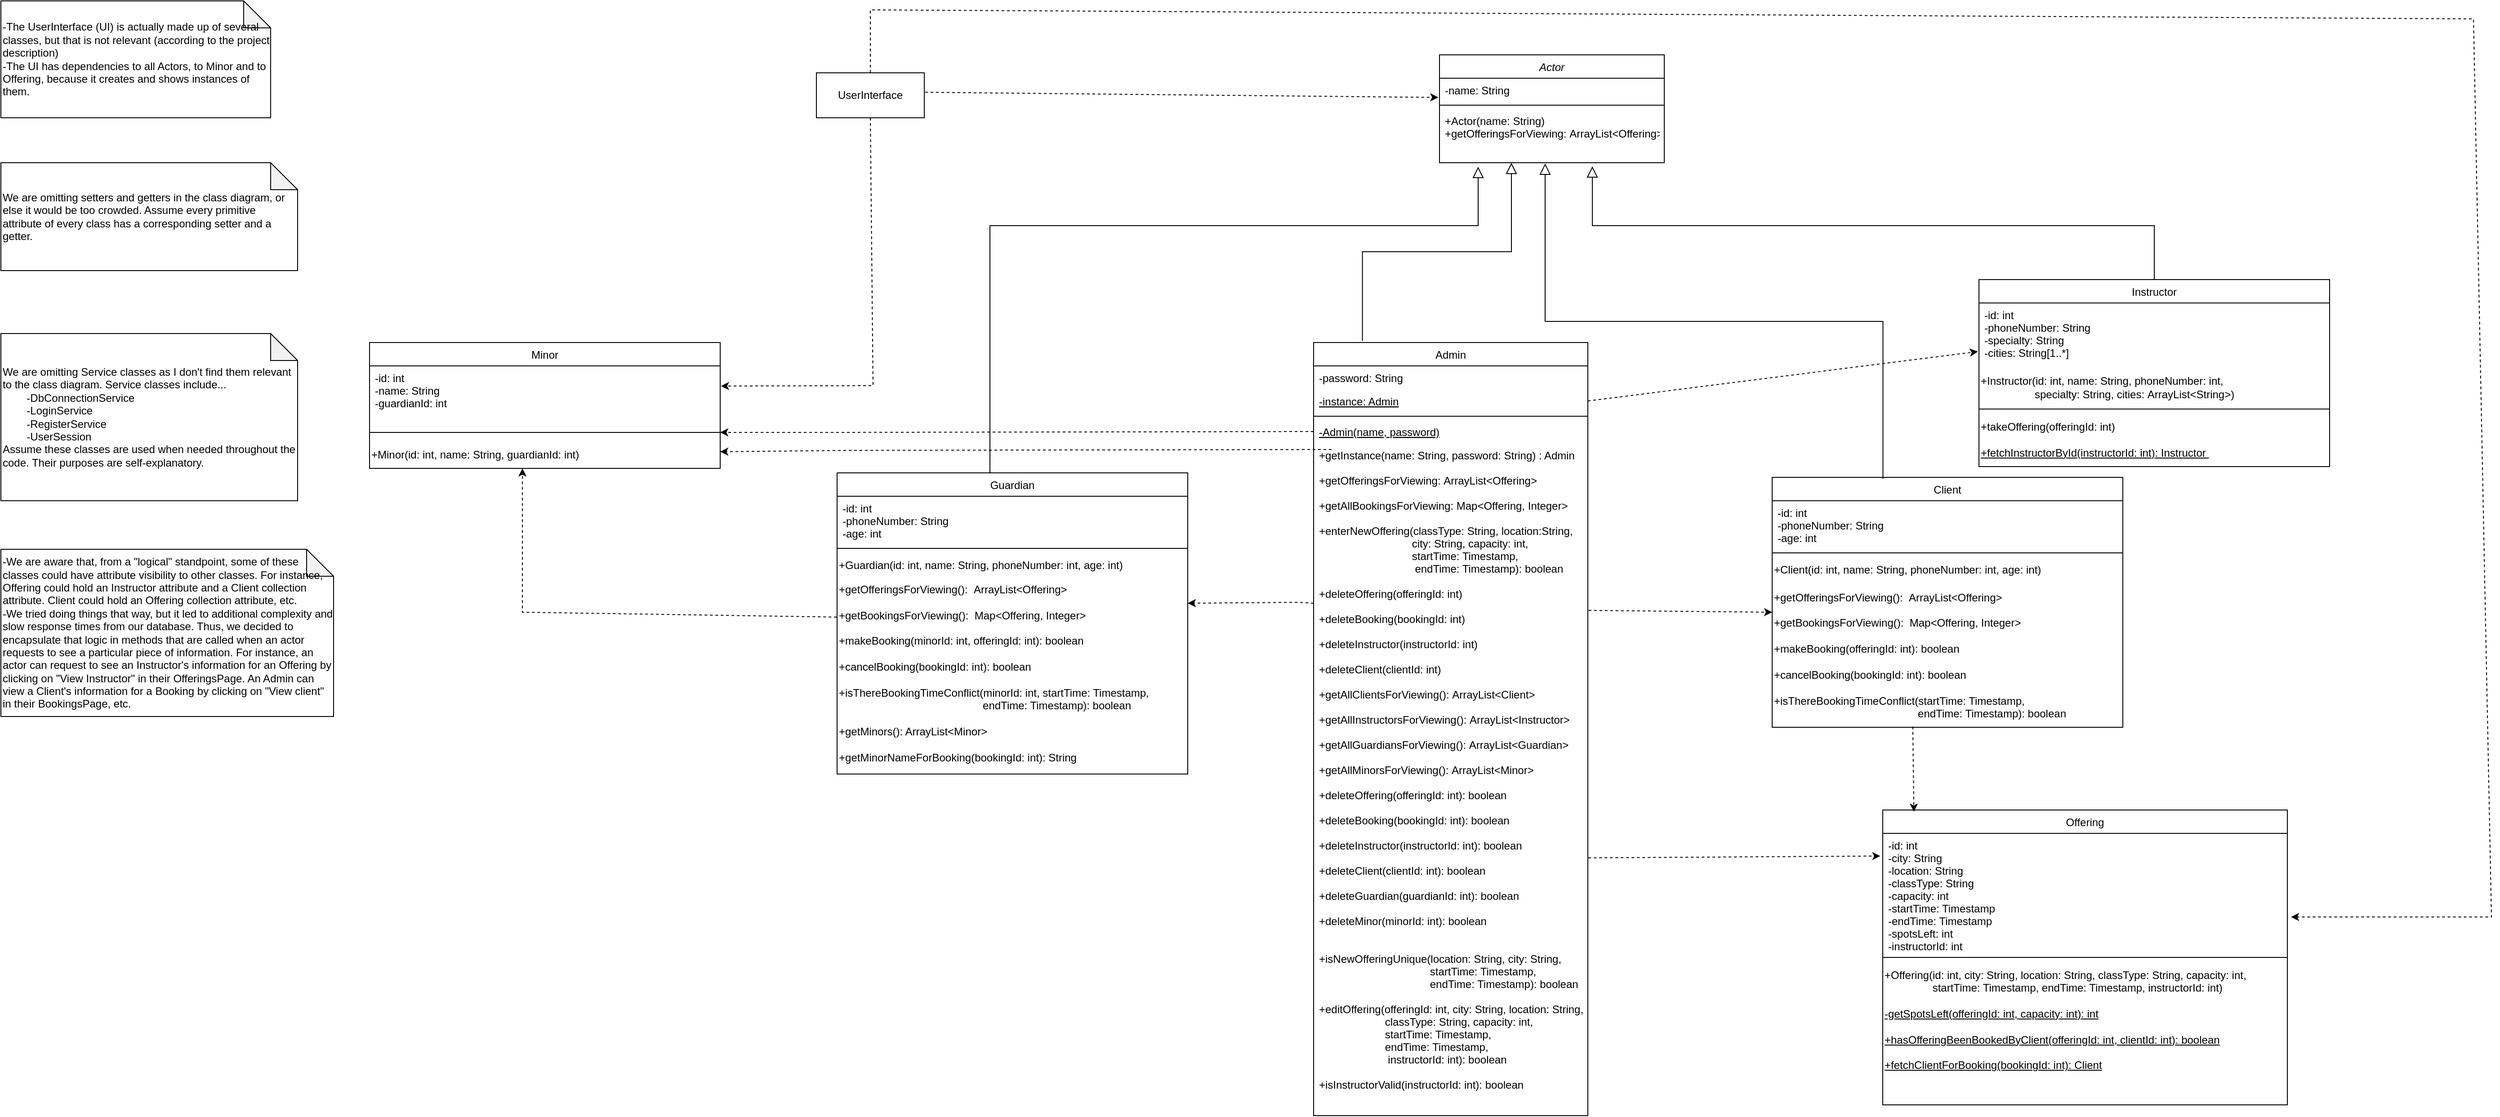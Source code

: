 <mxfile version="24.8.4">
  <diagram id="C5RBs43oDa-KdzZeNtuy" name="Page-1">
    <mxGraphModel dx="3860" dy="1148" grid="1" gridSize="10" guides="1" tooltips="1" connect="1" arrows="1" fold="1" page="1" pageScale="1" pageWidth="827" pageHeight="1169" math="0" shadow="0">
      <root>
        <mxCell id="WIyWlLk6GJQsqaUBKTNV-0" />
        <mxCell id="WIyWlLk6GJQsqaUBKTNV-1" parent="WIyWlLk6GJQsqaUBKTNV-0" />
        <mxCell id="zkfFHV4jXpPFQw0GAbJ--0" value="Actor" style="swimlane;fontStyle=2;align=center;verticalAlign=top;childLayout=stackLayout;horizontal=1;startSize=26;horizontalStack=0;resizeParent=1;resizeLast=0;collapsible=1;marginBottom=0;rounded=0;shadow=0;strokeWidth=1;" parent="WIyWlLk6GJQsqaUBKTNV-1" vertex="1">
          <mxGeometry x="220" y="120" width="250" height="120" as="geometry">
            <mxRectangle x="230" y="140" width="160" height="26" as="alternateBounds" />
          </mxGeometry>
        </mxCell>
        <mxCell id="zkfFHV4jXpPFQw0GAbJ--1" value="-name: String" style="text;align=left;verticalAlign=top;spacingLeft=4;spacingRight=4;overflow=hidden;rotatable=0;points=[[0,0.5],[1,0.5]];portConstraint=eastwest;" parent="zkfFHV4jXpPFQw0GAbJ--0" vertex="1">
          <mxGeometry y="26" width="250" height="26" as="geometry" />
        </mxCell>
        <mxCell id="zkfFHV4jXpPFQw0GAbJ--4" value="" style="line;html=1;strokeWidth=1;align=left;verticalAlign=middle;spacingTop=-1;spacingLeft=3;spacingRight=3;rotatable=0;labelPosition=right;points=[];portConstraint=eastwest;" parent="zkfFHV4jXpPFQw0GAbJ--0" vertex="1">
          <mxGeometry y="52" width="250" height="8" as="geometry" />
        </mxCell>
        <mxCell id="zkfFHV4jXpPFQw0GAbJ--5" value="+Actor(name: String)&#xa;+getOfferingsForViewing: ArrayList&lt;Offering&gt;" style="text;align=left;verticalAlign=top;spacingLeft=4;spacingRight=4;overflow=hidden;rotatable=0;points=[[0,0.5],[1,0.5]];portConstraint=eastwest;fontStyle=0" parent="zkfFHV4jXpPFQw0GAbJ--0" vertex="1">
          <mxGeometry y="60" width="250" height="60" as="geometry" />
        </mxCell>
        <mxCell id="zkfFHV4jXpPFQw0GAbJ--6" value="Admin" style="swimlane;fontStyle=0;align=center;verticalAlign=top;childLayout=stackLayout;horizontal=1;startSize=26;horizontalStack=0;resizeParent=1;resizeLast=0;collapsible=1;marginBottom=0;rounded=0;shadow=0;strokeWidth=1;" parent="WIyWlLk6GJQsqaUBKTNV-1" vertex="1">
          <mxGeometry x="80" y="440" width="305" height="860" as="geometry">
            <mxRectangle x="130" y="380" width="160" height="26" as="alternateBounds" />
          </mxGeometry>
        </mxCell>
        <mxCell id="zkfFHV4jXpPFQw0GAbJ--7" value="-password: String" style="text;align=left;verticalAlign=top;spacingLeft=4;spacingRight=4;overflow=hidden;rotatable=0;points=[[0,0.5],[1,0.5]];portConstraint=eastwest;" parent="zkfFHV4jXpPFQw0GAbJ--6" vertex="1">
          <mxGeometry y="26" width="305" height="26" as="geometry" />
        </mxCell>
        <mxCell id="zkfFHV4jXpPFQw0GAbJ--8" value="-instance: Admin" style="text;align=left;verticalAlign=top;spacingLeft=4;spacingRight=4;overflow=hidden;rotatable=0;points=[[0,0.5],[1,0.5]];portConstraint=eastwest;rounded=0;shadow=0;html=0;fontStyle=4" parent="zkfFHV4jXpPFQw0GAbJ--6" vertex="1">
          <mxGeometry y="52" width="305" height="26" as="geometry" />
        </mxCell>
        <mxCell id="zkfFHV4jXpPFQw0GAbJ--9" value="" style="line;html=1;strokeWidth=1;align=left;verticalAlign=middle;spacingTop=-1;spacingLeft=3;spacingRight=3;rotatable=0;labelPosition=right;points=[];portConstraint=eastwest;" parent="zkfFHV4jXpPFQw0GAbJ--6" vertex="1">
          <mxGeometry y="78" width="305" height="8" as="geometry" />
        </mxCell>
        <mxCell id="zkfFHV4jXpPFQw0GAbJ--10" value="-Admin(name, password)" style="text;align=left;verticalAlign=top;spacingLeft=4;spacingRight=4;overflow=hidden;rotatable=0;points=[[0,0.5],[1,0.5]];portConstraint=eastwest;fontStyle=4" parent="zkfFHV4jXpPFQw0GAbJ--6" vertex="1">
          <mxGeometry y="86" width="305" height="26" as="geometry" />
        </mxCell>
        <mxCell id="zkfFHV4jXpPFQw0GAbJ--11" value="+getInstance(name: String, password: String) : Admin&#xa;&#xa;+getOfferingsForViewing: ArrayList&lt;Offering&gt;&#xa;&#xa;+getAllBookingsForViewing: Map&lt;Offering, Integer&gt;&#xa;&#xa;+enterNewOffering(classType: String, location:String, &#xa;                               city: String, capacity: int, &#xa;                               startTime: Timestamp, &#xa;                                endTime: Timestamp): boolean&#xa;&#xa;+deleteOffering(offeringId: int)&#xa;&#xa;+deleteBooking(bookingId: int)&#xa;&#xa;+deleteInstructor(instructorId: int)&#xa;&#xa;+deleteClient(clientId: int)&#xa;&#xa;+getAllClientsForViewing(): ArrayList&lt;Client&gt;&#xa;&#xa;+getAllInstructorsForViewing(): ArrayList&lt;Instructor&gt;&#xa;&#xa;+getAllGuardiansForViewing(): ArrayList&lt;Guardian&gt;&#xa;&#xa;+getAllMinorsForViewing(): ArrayList&lt;Minor&gt;&#xa;&#xa;+deleteOffering(offeringId: int): boolean&#xa;&#xa;+deleteBooking(bookingId: int): boolean&#xa;&#xa;+deleteInstructor(instructorId: int): boolean&#xa;&#xa;+deleteClient(clientId: int): boolean&#xa;&#xa;+deleteGuardian(guardianId: int): boolean&#xa;&#xa;+deleteMinor(minorId: int): boolean&#xa;&#xa;&#xa;+isNewOfferingUnique(location: String, city: String, &#xa;                                     startTime: Timestamp, &#xa;                                     endTime: Timestamp): boolean&#xa;&#xa;+editOffering(offeringId: int, city: String, location: String, &#xa;                      classType: String, capacity: int, &#xa;                      startTime: Timestamp, &#xa;                      endTime: Timestamp, &#xa;                       instructorId: int): boolean&#xa;&#xa;+isInstructorValid(instructorId: int): boolean&#xa;" style="text;align=left;verticalAlign=top;spacingLeft=4;spacingRight=4;overflow=hidden;rotatable=0;points=[[0,0.5],[1,0.5]];portConstraint=eastwest;fontStyle=0" parent="zkfFHV4jXpPFQw0GAbJ--6" vertex="1">
          <mxGeometry y="112" width="305" height="738" as="geometry" />
        </mxCell>
        <mxCell id="zkfFHV4jXpPFQw0GAbJ--12" value="" style="endArrow=block;endSize=10;endFill=0;shadow=0;strokeWidth=1;rounded=0;curved=0;edgeStyle=elbowEdgeStyle;elbow=vertical;exitX=0.178;exitY=-0.002;exitDx=0;exitDy=0;exitPerimeter=0;" parent="WIyWlLk6GJQsqaUBKTNV-1" source="zkfFHV4jXpPFQw0GAbJ--6" edge="1">
          <mxGeometry width="160" relative="1" as="geometry">
            <mxPoint x="135" y="410" as="sourcePoint" />
            <mxPoint x="300" y="240" as="targetPoint" />
          </mxGeometry>
        </mxCell>
        <mxCell id="zkfFHV4jXpPFQw0GAbJ--13" value="Client" style="swimlane;fontStyle=0;align=center;verticalAlign=top;childLayout=stackLayout;horizontal=1;startSize=26;horizontalStack=0;resizeParent=1;resizeLast=0;collapsible=1;marginBottom=0;rounded=0;shadow=0;strokeWidth=1;" parent="WIyWlLk6GJQsqaUBKTNV-1" vertex="1">
          <mxGeometry x="590" y="590" width="390" height="278" as="geometry">
            <mxRectangle x="340" y="380" width="170" height="26" as="alternateBounds" />
          </mxGeometry>
        </mxCell>
        <mxCell id="zkfFHV4jXpPFQw0GAbJ--14" value="-id: int&#xa;-phoneNumber: String&#xa;-age: int" style="text;align=left;verticalAlign=top;spacingLeft=4;spacingRight=4;overflow=hidden;rotatable=0;points=[[0,0.5],[1,0.5]];portConstraint=eastwest;" parent="zkfFHV4jXpPFQw0GAbJ--13" vertex="1">
          <mxGeometry y="26" width="390" height="54" as="geometry" />
        </mxCell>
        <mxCell id="zkfFHV4jXpPFQw0GAbJ--15" value="" style="line;html=1;strokeWidth=1;align=left;verticalAlign=middle;spacingTop=-1;spacingLeft=3;spacingRight=3;rotatable=0;labelPosition=right;points=[];portConstraint=eastwest;" parent="zkfFHV4jXpPFQw0GAbJ--13" vertex="1">
          <mxGeometry y="80" width="390" height="8" as="geometry" />
        </mxCell>
        <mxCell id="7gu54isgV79Q07UWzMDv-10" value="+Client(id: int, name: String, phoneNumber: int,&amp;nbsp;&lt;span style=&quot;background-color: initial;&quot;&gt;age: int&lt;/span&gt;&lt;span style=&quot;background-color: initial;&quot;&gt;)&lt;/span&gt;&lt;span style=&quot;background-color: initial;&quot;&gt;&amp;nbsp;&lt;/span&gt;" style="text;html=1;align=left;verticalAlign=middle;resizable=0;points=[];autosize=1;strokeColor=none;fillColor=none;" parent="zkfFHV4jXpPFQw0GAbJ--13" vertex="1">
          <mxGeometry y="88" width="390" height="30" as="geometry" />
        </mxCell>
        <mxCell id="7gu54isgV79Q07UWzMDv-11" value="&lt;div&gt;&lt;div&gt;+getOfferingsForViewing():&amp;nbsp;&lt;span style=&quot;background-color: initial;&quot;&gt;&amp;nbsp;ArrayList&amp;lt;Offering&amp;gt;&lt;/span&gt;&lt;/div&gt;&lt;div&gt;&lt;br&gt;&lt;/div&gt;&lt;/div&gt;&lt;div&gt;&lt;div&gt;+getBookingsForViewing():&amp;nbsp;&lt;span style=&quot;background-color: initial;&quot;&gt;&amp;nbsp;&lt;/span&gt;&lt;span style=&quot;background-color: initial;&quot;&gt;Map&amp;lt;Offering, Integer&amp;gt;&lt;/span&gt;&lt;/div&gt;&lt;div&gt;&lt;span style=&quot;background-color: initial;&quot;&gt;&lt;br&gt;&lt;/span&gt;&lt;/div&gt;+makeBooking(offeringId: int): boolean&lt;/div&gt;&lt;div&gt;&lt;span style=&quot;background-color: initial;&quot;&gt;&lt;br&gt;&lt;/span&gt;&lt;/div&gt;&lt;div&gt;+cancelBooking(bookingId: int): boolean&lt;/div&gt;&lt;div&gt;&lt;br&gt;&lt;/div&gt;&lt;div&gt;+isThereBookingTimeConflict(startTime: Timestamp,&amp;nbsp;&lt;/div&gt;&lt;div&gt;&amp;nbsp; &amp;nbsp; &amp;nbsp; &amp;nbsp; &amp;nbsp; &amp;nbsp; &amp;nbsp; &amp;nbsp; &amp;nbsp; &amp;nbsp; &amp;nbsp; &amp;nbsp; &amp;nbsp; &amp;nbsp; &amp;nbsp; &amp;nbsp; &amp;nbsp; &amp;nbsp; &amp;nbsp; &amp;nbsp; &amp;nbsp; &amp;nbsp; &amp;nbsp; &amp;nbsp; endTime: Timestamp): boolean&lt;/div&gt;" style="text;html=1;align=left;verticalAlign=middle;resizable=0;points=[];autosize=1;strokeColor=none;fillColor=none;" parent="zkfFHV4jXpPFQw0GAbJ--13" vertex="1">
          <mxGeometry y="118" width="390" height="160" as="geometry" />
        </mxCell>
        <mxCell id="zkfFHV4jXpPFQw0GAbJ--16" value="" style="endArrow=block;endSize=10;endFill=0;shadow=0;strokeWidth=1;rounded=0;curved=0;edgeStyle=elbowEdgeStyle;elbow=vertical;exitX=0.316;exitY=0.006;exitDx=0;exitDy=0;exitPerimeter=0;entryX=0.47;entryY=1.014;entryDx=0;entryDy=0;entryPerimeter=0;" parent="WIyWlLk6GJQsqaUBKTNV-1" source="zkfFHV4jXpPFQw0GAbJ--13" target="zkfFHV4jXpPFQw0GAbJ--5" edge="1">
          <mxGeometry width="160" relative="1" as="geometry">
            <mxPoint x="704.05" y="418.888" as="sourcePoint" />
            <mxPoint x="338" y="250" as="targetPoint" />
          </mxGeometry>
        </mxCell>
        <mxCell id="7gu54isgV79Q07UWzMDv-0" value="UserInterface" style="rounded=0;whiteSpace=wrap;html=1;" parent="WIyWlLk6GJQsqaUBKTNV-1" vertex="1">
          <mxGeometry x="-473" y="140" width="120" height="50" as="geometry" />
        </mxCell>
        <mxCell id="7gu54isgV79Q07UWzMDv-1" value="We are omitting setters and getters in the class diagram, or else it would be too crowded. Assume every primitive attribute of every class has a corresponding setter and a getter.&lt;div&gt;&lt;/div&gt;" style="shape=note;whiteSpace=wrap;html=1;backgroundOutline=1;darkOpacity=0.05;align=left;" parent="WIyWlLk6GJQsqaUBKTNV-1" vertex="1">
          <mxGeometry x="-1380" y="240" width="330" height="120" as="geometry" />
        </mxCell>
        <mxCell id="7gu54isgV79Q07UWzMDv-2" value="&lt;div&gt;-The UserInterface (UI) is actually made up of several classes, but that is not relevant (according to the project description)&lt;/div&gt;-The UI has dependencies to all Actors, to Minor and to Offering, because it creates and shows instances of them." style="shape=note;whiteSpace=wrap;html=1;backgroundOutline=1;darkOpacity=0.05;align=left;" parent="WIyWlLk6GJQsqaUBKTNV-1" vertex="1">
          <mxGeometry x="-1380" y="60" width="300" height="130" as="geometry" />
        </mxCell>
        <mxCell id="7gu54isgV79Q07UWzMDv-5" value="" style="endArrow=block;endSize=10;endFill=0;shadow=0;strokeWidth=1;rounded=0;curved=0;edgeStyle=elbowEdgeStyle;elbow=vertical;exitX=0.5;exitY=0;exitDx=0;exitDy=0;" parent="WIyWlLk6GJQsqaUBKTNV-1" source="7gu54isgV79Q07UWzMDv-12" edge="1">
          <mxGeometry width="160" relative="1" as="geometry">
            <mxPoint x="1375" y="424" as="sourcePoint" />
            <mxPoint x="390" y="244" as="targetPoint" />
            <Array as="points">
              <mxPoint x="880" y="310" />
            </Array>
          </mxGeometry>
        </mxCell>
        <mxCell id="7gu54isgV79Q07UWzMDv-12" value="Instructor" style="swimlane;fontStyle=0;align=center;verticalAlign=top;childLayout=stackLayout;horizontal=1;startSize=26;horizontalStack=0;resizeParent=1;resizeLast=0;collapsible=1;marginBottom=0;rounded=0;shadow=0;strokeWidth=1;" parent="WIyWlLk6GJQsqaUBKTNV-1" vertex="1">
          <mxGeometry x="820" y="370" width="390" height="208" as="geometry">
            <mxRectangle x="340" y="380" width="170" height="26" as="alternateBounds" />
          </mxGeometry>
        </mxCell>
        <mxCell id="7gu54isgV79Q07UWzMDv-13" value="-id: int&#xa;-phoneNumber: String&#xa;-specialty: String&#xa;-cities: String[1..*]&#xa;" style="text;align=left;verticalAlign=top;spacingLeft=4;spacingRight=4;overflow=hidden;rotatable=0;points=[[0,0.5],[1,0.5]];portConstraint=eastwest;" parent="7gu54isgV79Q07UWzMDv-12" vertex="1">
          <mxGeometry y="26" width="390" height="74" as="geometry" />
        </mxCell>
        <mxCell id="7gu54isgV79Q07UWzMDv-15" value="+Instructor(id: int, name: String, phoneNumber: int,&amp;nbsp;&lt;div&gt;&lt;span style=&quot;white-space: pre;&quot;&gt;&#x9;&lt;/span&gt;&amp;nbsp; &amp;nbsp; &amp;nbsp; &amp;nbsp; &amp;nbsp; specialty: String, cities:&amp;nbsp;&lt;span style=&quot;background-color: initial;&quot;&gt;ArrayList&amp;lt;String&amp;gt;)&lt;/span&gt;&lt;span style=&quot;background-color: initial;&quot;&gt;&amp;nbsp;&lt;/span&gt;&lt;/div&gt;" style="text;html=1;align=left;verticalAlign=middle;resizable=0;points=[];autosize=1;strokeColor=none;fillColor=none;" parent="7gu54isgV79Q07UWzMDv-12" vertex="1">
          <mxGeometry y="100" width="390" height="40" as="geometry" />
        </mxCell>
        <mxCell id="7gu54isgV79Q07UWzMDv-14" value="" style="line;html=1;strokeWidth=1;align=left;verticalAlign=middle;spacingTop=-1;spacingLeft=3;spacingRight=3;rotatable=0;labelPosition=right;points=[];portConstraint=eastwest;" parent="7gu54isgV79Q07UWzMDv-12" vertex="1">
          <mxGeometry y="140" width="390" height="8" as="geometry" />
        </mxCell>
        <mxCell id="ZanfAX85IRqWrSVoW-81-2" value="+takeOffering(offeringId: int&lt;span style=&quot;background-color: initial;&quot;&gt;)&lt;/span&gt;&lt;span style=&quot;background-color: initial;&quot;&gt;&amp;nbsp;&lt;/span&gt;&lt;div&gt;&lt;span style=&quot;background-color: initial;&quot;&gt;&lt;br&gt;&lt;/span&gt;&lt;/div&gt;&lt;div&gt;&lt;u&gt;+fetchInstructorById(instructorId: int&lt;span style=&quot;background-color: initial;&quot;&gt;): Instructor&lt;/span&gt;&lt;span style=&quot;background-color: initial;&quot;&gt;&amp;nbsp;&lt;/span&gt;&lt;/u&gt;&lt;span style=&quot;background-color: initial;&quot;&gt;&lt;/span&gt;&lt;/div&gt;" style="text;html=1;align=left;verticalAlign=middle;resizable=0;points=[];autosize=1;strokeColor=none;fillColor=none;" parent="7gu54isgV79Q07UWzMDv-12" vertex="1">
          <mxGeometry y="148" width="390" height="60" as="geometry" />
        </mxCell>
        <mxCell id="7gu54isgV79Q07UWzMDv-17" value="Offering" style="swimlane;fontStyle=0;align=center;verticalAlign=top;childLayout=stackLayout;horizontal=1;startSize=26;horizontalStack=0;resizeParent=1;resizeLast=0;collapsible=1;marginBottom=0;rounded=0;shadow=0;strokeWidth=1;" parent="WIyWlLk6GJQsqaUBKTNV-1" vertex="1">
          <mxGeometry x="713" y="960" width="450" height="328" as="geometry">
            <mxRectangle x="340" y="380" width="170" height="26" as="alternateBounds" />
          </mxGeometry>
        </mxCell>
        <mxCell id="7gu54isgV79Q07UWzMDv-18" value="-id: int&#xa;-city: String&#xa;-location: String&#xa;-classType: String&#xa;-capacity: int&#xa;-startTime: Timestamp&#xa;-endTime: Timestamp&#xa;-spotsLeft: int&#xa;-instructorId: int&#xa;" style="text;align=left;verticalAlign=top;spacingLeft=4;spacingRight=4;overflow=hidden;rotatable=0;points=[[0,0.5],[1,0.5]];portConstraint=eastwest;" parent="7gu54isgV79Q07UWzMDv-17" vertex="1">
          <mxGeometry y="26" width="450" height="134" as="geometry" />
        </mxCell>
        <mxCell id="7gu54isgV79Q07UWzMDv-19" value="" style="line;html=1;strokeWidth=1;align=left;verticalAlign=middle;spacingTop=-1;spacingLeft=3;spacingRight=3;rotatable=0;labelPosition=right;points=[];portConstraint=eastwest;" parent="7gu54isgV79Q07UWzMDv-17" vertex="1">
          <mxGeometry y="160" width="450" height="8" as="geometry" />
        </mxCell>
        <mxCell id="7gu54isgV79Q07UWzMDv-20" value="&lt;div&gt;&lt;span style=&quot;background-color: initial;&quot;&gt;+Offering(id: int, city: String, location: String, classType: String, capacity: int,&lt;/span&gt;&lt;/div&gt;&lt;div&gt;&lt;div&gt;&lt;span style=&quot;white-space-collapse: preserve;&quot;&gt;&#x9;&lt;/span&gt;&lt;span style=&quot;white-space-collapse: preserve;&quot;&gt;&#x9;&lt;/span&gt;startTime: Timestamp, endTime: Timestamp, instructorId: int&lt;span style=&quot;background-color: initial;&quot;&gt;)&lt;/span&gt;&lt;/div&gt;&lt;/div&gt;&lt;div&gt;&lt;span style=&quot;background-color: initial;&quot;&gt;&lt;br&gt;&lt;/span&gt;&lt;/div&gt;&lt;div&gt;&lt;u&gt;-getSpotsLeft(offeringId: int, capacity: int): int&lt;/u&gt;&lt;/div&gt;&lt;div&gt;&lt;u&gt;&lt;br&gt;&lt;/u&gt;&lt;/div&gt;&lt;div&gt;&lt;u&gt;+hasOfferingBeenBookedByClient(offeringId: int, clientId: int): boolean&lt;/u&gt;&lt;/div&gt;&lt;div&gt;&lt;u&gt;&lt;br&gt;&lt;/u&gt;&lt;/div&gt;&lt;div&gt;&lt;div&gt;&lt;u&gt;+fetchClientForBooking(bookingId: int): Client&lt;/u&gt;&lt;/div&gt;&lt;/div&gt;&lt;div&gt;&lt;u&gt;&lt;br&gt;&lt;/u&gt;&lt;/div&gt;&lt;div&gt;&lt;span style=&quot;background-color: initial;&quot;&gt;&lt;br&gt;&lt;/span&gt;&lt;/div&gt;" style="text;html=1;align=left;verticalAlign=middle;resizable=0;points=[];autosize=1;strokeColor=none;fillColor=none;" parent="7gu54isgV79Q07UWzMDv-17" vertex="1">
          <mxGeometry y="168" width="450" height="160" as="geometry" />
        </mxCell>
        <mxCell id="aNtKidl8XJHsuktabAzi-6" value="" style="endArrow=classic;html=1;rounded=0;dashed=1;exitX=1.002;exitY=0.625;exitDx=0;exitDy=0;exitPerimeter=0;entryX=-0.006;entryY=0.188;entryDx=0;entryDy=0;entryPerimeter=0;" parent="WIyWlLk6GJQsqaUBKTNV-1" source="zkfFHV4jXpPFQw0GAbJ--11" target="7gu54isgV79Q07UWzMDv-18" edge="1">
          <mxGeometry width="50" height="50" relative="1" as="geometry">
            <mxPoint x="490" y="940" as="sourcePoint" />
            <mxPoint x="540" y="890" as="targetPoint" />
          </mxGeometry>
        </mxCell>
        <mxCell id="aNtKidl8XJHsuktabAzi-7" value="" style="endArrow=classic;html=1;rounded=0;dashed=1;exitX=0.401;exitY=0.995;exitDx=0;exitDy=0;exitPerimeter=0;entryX=0.077;entryY=0.006;entryDx=0;entryDy=0;entryPerimeter=0;" parent="WIyWlLk6GJQsqaUBKTNV-1" source="7gu54isgV79Q07UWzMDv-11" target="7gu54isgV79Q07UWzMDv-17" edge="1">
          <mxGeometry width="50" height="50" relative="1" as="geometry">
            <mxPoint x="460" y="731" as="sourcePoint" />
            <mxPoint x="601" y="730" as="targetPoint" />
          </mxGeometry>
        </mxCell>
        <mxCell id="aNtKidl8XJHsuktabAzi-8" value="" style="endArrow=classic;html=1;rounded=0;dashed=1;exitX=1.003;exitY=0.252;exitDx=0;exitDy=0;exitPerimeter=0;entryX=0;entryY=0.2;entryDx=0;entryDy=0;entryPerimeter=0;" parent="WIyWlLk6GJQsqaUBKTNV-1" source="zkfFHV4jXpPFQw0GAbJ--11" target="7gu54isgV79Q07UWzMDv-11" edge="1">
          <mxGeometry width="50" height="50" relative="1" as="geometry">
            <mxPoint x="391" y="710" as="sourcePoint" />
            <mxPoint x="390" y="806" as="targetPoint" />
          </mxGeometry>
        </mxCell>
        <mxCell id="aNtKidl8XJHsuktabAzi-9" value="" style="endArrow=classic;html=1;rounded=0;dashed=1;exitX=1;exitY=0.5;exitDx=0;exitDy=0;entryX=-0.003;entryY=0.73;entryDx=0;entryDy=0;entryPerimeter=0;" parent="WIyWlLk6GJQsqaUBKTNV-1" source="zkfFHV4jXpPFQw0GAbJ--8" target="7gu54isgV79Q07UWzMDv-13" edge="1">
          <mxGeometry width="50" height="50" relative="1" as="geometry">
            <mxPoint x="315" y="500" as="sourcePoint" />
            <mxPoint x="589" y="502" as="targetPoint" />
          </mxGeometry>
        </mxCell>
        <mxCell id="aNtKidl8XJHsuktabAzi-10" value="Guardian" style="swimlane;fontStyle=0;align=center;verticalAlign=top;childLayout=stackLayout;horizontal=1;startSize=26;horizontalStack=0;resizeParent=1;resizeLast=0;collapsible=1;marginBottom=0;rounded=0;shadow=0;strokeWidth=1;" parent="WIyWlLk6GJQsqaUBKTNV-1" vertex="1">
          <mxGeometry x="-450" y="585" width="390" height="335" as="geometry">
            <mxRectangle x="340" y="380" width="170" height="26" as="alternateBounds" />
          </mxGeometry>
        </mxCell>
        <mxCell id="aNtKidl8XJHsuktabAzi-11" value="-id: int&#xa;-phoneNumber: String&#xa;-age: int" style="text;align=left;verticalAlign=top;spacingLeft=4;spacingRight=4;overflow=hidden;rotatable=0;points=[[0,0.5],[1,0.5]];portConstraint=eastwest;" parent="aNtKidl8XJHsuktabAzi-10" vertex="1">
          <mxGeometry y="26" width="390" height="54" as="geometry" />
        </mxCell>
        <mxCell id="aNtKidl8XJHsuktabAzi-12" value="" style="line;html=1;strokeWidth=1;align=left;verticalAlign=middle;spacingTop=-1;spacingLeft=3;spacingRight=3;rotatable=0;labelPosition=right;points=[];portConstraint=eastwest;" parent="aNtKidl8XJHsuktabAzi-10" vertex="1">
          <mxGeometry y="80" width="390" height="8" as="geometry" />
        </mxCell>
        <mxCell id="aNtKidl8XJHsuktabAzi-13" value="+Guardian(id: int, name: String, phoneNumber: int,&amp;nbsp;&lt;span style=&quot;background-color: initial;&quot;&gt;age: int&lt;/span&gt;&lt;span style=&quot;background-color: initial;&quot;&gt;)&lt;/span&gt;&lt;span style=&quot;background-color: initial;&quot;&gt;&amp;nbsp;&lt;/span&gt;" style="text;html=1;align=left;verticalAlign=middle;resizable=0;points=[];autosize=1;strokeColor=none;fillColor=none;" parent="aNtKidl8XJHsuktabAzi-10" vertex="1">
          <mxGeometry y="88" width="390" height="30" as="geometry" />
        </mxCell>
        <mxCell id="aNtKidl8XJHsuktabAzi-14" value="&lt;div&gt;&lt;div&gt;+getOfferingsForViewing():&amp;nbsp;&lt;span style=&quot;background-color: initial;&quot;&gt;&amp;nbsp;ArrayList&amp;lt;Offering&amp;gt;&lt;/span&gt;&lt;/div&gt;&lt;div&gt;&lt;br&gt;&lt;/div&gt;&lt;/div&gt;&lt;div&gt;&lt;div&gt;+getBookingsForViewing():&amp;nbsp;&lt;span style=&quot;background-color: initial;&quot;&gt;&amp;nbsp;&lt;/span&gt;&lt;span style=&quot;background-color: initial;&quot;&gt;Map&amp;lt;Offering, Integer&amp;gt;&lt;/span&gt;&lt;/div&gt;&lt;div&gt;&lt;span style=&quot;background-color: initial;&quot;&gt;&lt;br&gt;&lt;/span&gt;&lt;/div&gt;+makeBooking(minorId: int, offeringId: int): boolean&lt;/div&gt;&lt;div&gt;&lt;span style=&quot;background-color: initial;&quot;&gt;&lt;br&gt;&lt;/span&gt;&lt;/div&gt;&lt;div&gt;+cancelBooking(bookingId: int): boolean&lt;/div&gt;&lt;div&gt;&lt;br&gt;&lt;/div&gt;&lt;div&gt;+isThereBookingTimeConflict(minorId: int, startTime: Timestamp,&amp;nbsp;&lt;/div&gt;&lt;div&gt;&amp;nbsp; &amp;nbsp; &amp;nbsp; &amp;nbsp; &amp;nbsp; &amp;nbsp; &amp;nbsp; &amp;nbsp; &amp;nbsp; &amp;nbsp; &amp;nbsp; &amp;nbsp; &amp;nbsp; &amp;nbsp; &amp;nbsp; &amp;nbsp; &amp;nbsp; &amp;nbsp; &amp;nbsp; &amp;nbsp; &amp;nbsp; &amp;nbsp; &amp;nbsp; &amp;nbsp; endTime: Timestamp): boolean&lt;/div&gt;&lt;div&gt;&lt;br&gt;&lt;/div&gt;&lt;div&gt;&lt;div&gt;+getMinors(&lt;span style=&quot;background-color: initial;&quot;&gt;): ArrayList&amp;lt;Minor&amp;gt;&lt;/span&gt;&lt;/div&gt;&lt;/div&gt;&lt;div&gt;&lt;span style=&quot;background-color: initial;&quot;&gt;&lt;br&gt;&lt;/span&gt;&lt;/div&gt;&lt;div&gt;&lt;span style=&quot;background-color: initial;&quot;&gt;+&lt;/span&gt;&lt;span style=&quot;background-color: initial;&quot;&gt;getMinorNameForBooking(bookingId: int): String&lt;/span&gt;&lt;/div&gt;" style="text;html=1;align=left;verticalAlign=middle;resizable=0;points=[];autosize=1;strokeColor=none;fillColor=none;" parent="aNtKidl8XJHsuktabAzi-10" vertex="1">
          <mxGeometry y="118" width="390" height="210" as="geometry" />
        </mxCell>
        <mxCell id="aNtKidl8XJHsuktabAzi-15" value="Minor" style="swimlane;fontStyle=0;align=center;verticalAlign=top;childLayout=stackLayout;horizontal=1;startSize=26;horizontalStack=0;resizeParent=1;resizeLast=0;collapsible=1;marginBottom=0;rounded=0;shadow=0;strokeWidth=1;" parent="WIyWlLk6GJQsqaUBKTNV-1" vertex="1">
          <mxGeometry x="-970" y="440" width="390" height="140" as="geometry">
            <mxRectangle x="340" y="380" width="170" height="26" as="alternateBounds" />
          </mxGeometry>
        </mxCell>
        <mxCell id="aNtKidl8XJHsuktabAzi-16" value="-id: int&#xa;-name: String&#xa;-guardianId: int&#xa;" style="text;align=left;verticalAlign=top;spacingLeft=4;spacingRight=4;overflow=hidden;rotatable=0;points=[[0,0.5],[1,0.5]];portConstraint=eastwest;" parent="aNtKidl8XJHsuktabAzi-15" vertex="1">
          <mxGeometry y="26" width="390" height="64" as="geometry" />
        </mxCell>
        <mxCell id="aNtKidl8XJHsuktabAzi-17" value="" style="line;html=1;strokeWidth=1;align=left;verticalAlign=middle;spacingTop=-1;spacingLeft=3;spacingRight=3;rotatable=0;labelPosition=right;points=[];portConstraint=eastwest;" parent="aNtKidl8XJHsuktabAzi-15" vertex="1">
          <mxGeometry y="90" width="390" height="20" as="geometry" />
        </mxCell>
        <mxCell id="aNtKidl8XJHsuktabAzi-18" value="+Minor(id: int, name: String, guardianId: int&lt;span style=&quot;background-color: initial;&quot;&gt;)&lt;/span&gt;&lt;span style=&quot;background-color: initial;&quot;&gt;&amp;nbsp;&lt;/span&gt;" style="text;html=1;align=left;verticalAlign=middle;resizable=0;points=[];autosize=1;strokeColor=none;fillColor=none;" parent="aNtKidl8XJHsuktabAzi-15" vertex="1">
          <mxGeometry y="110" width="390" height="30" as="geometry" />
        </mxCell>
        <mxCell id="aNtKidl8XJHsuktabAzi-20" value="" style="endArrow=block;endSize=10;endFill=0;shadow=0;strokeWidth=1;rounded=0;curved=0;edgeStyle=elbowEdgeStyle;elbow=vertical;exitX=0.178;exitY=-0.002;exitDx=0;exitDy=0;exitPerimeter=0;entryX=0.172;entryY=1.075;entryDx=0;entryDy=0;entryPerimeter=0;" parent="WIyWlLk6GJQsqaUBKTNV-1" target="zkfFHV4jXpPFQw0GAbJ--5" edge="1">
          <mxGeometry width="160" relative="1" as="geometry">
            <mxPoint x="-280" y="585" as="sourcePoint" />
            <mxPoint x="-114" y="387" as="targetPoint" />
            <Array as="points">
              <mxPoint x="-10" y="310" />
            </Array>
          </mxGeometry>
        </mxCell>
        <mxCell id="aNtKidl8XJHsuktabAzi-22" value="" style="endArrow=classic;html=1;rounded=0;dashed=1;exitX=-0.001;exitY=0.202;exitDx=0;exitDy=0;entryX=0.436;entryY=1;entryDx=0;entryDy=0;entryPerimeter=0;exitPerimeter=0;" parent="WIyWlLk6GJQsqaUBKTNV-1" source="aNtKidl8XJHsuktabAzi-14" target="aNtKidl8XJHsuktabAzi-18" edge="1">
          <mxGeometry width="50" height="50" relative="1" as="geometry">
            <mxPoint x="-480" y="584.5" as="sourcePoint" />
            <mxPoint x="-630" y="640" as="targetPoint" />
            <Array as="points">
              <mxPoint x="-800" y="740" />
            </Array>
          </mxGeometry>
        </mxCell>
        <mxCell id="aNtKidl8XJHsuktabAzi-23" value="" style="endArrow=classic;html=1;rounded=0;dashed=1;exitX=0;exitY=0.5;exitDx=0;exitDy=0;" parent="WIyWlLk6GJQsqaUBKTNV-1" source="zkfFHV4jXpPFQw0GAbJ--10" edge="1">
          <mxGeometry width="50" height="50" relative="1" as="geometry">
            <mxPoint x="-110" y="535" as="sourcePoint" />
            <mxPoint x="-580" y="540" as="targetPoint" />
            <Array as="points">
              <mxPoint x="-460" y="540" />
            </Array>
          </mxGeometry>
        </mxCell>
        <mxCell id="aNtKidl8XJHsuktabAzi-24" value="" style="endArrow=classic;html=1;rounded=0;dashed=1;entryX=0.989;entryY=0.572;entryDx=0;entryDy=0;entryPerimeter=0;" parent="WIyWlLk6GJQsqaUBKTNV-1" edge="1">
          <mxGeometry width="50" height="50" relative="1" as="geometry">
            <mxPoint x="80" y="730" as="sourcePoint" />
            <mxPoint x="-60" y="730" as="targetPoint" />
            <Array as="points">
              <mxPoint x="64" y="729" />
            </Array>
          </mxGeometry>
        </mxCell>
        <mxCell id="aNtKidl8XJHsuktabAzi-25" value="" style="endArrow=classic;html=1;rounded=0;dashed=1;exitX=0;exitY=0.5;exitDx=0;exitDy=0;entryX=1;entryY=0.383;entryDx=0;entryDy=0;entryPerimeter=0;" parent="WIyWlLk6GJQsqaUBKTNV-1" target="aNtKidl8XJHsuktabAzi-18" edge="1">
          <mxGeometry width="50" height="50" relative="1" as="geometry">
            <mxPoint x="100" y="559" as="sourcePoint" />
            <mxPoint x="-564" y="561" as="targetPoint" />
            <Array as="points">
              <mxPoint x="-440" y="560" />
            </Array>
          </mxGeometry>
        </mxCell>
        <mxCell id="aNtKidl8XJHsuktabAzi-27" value="" style="endArrow=classic;html=1;rounded=0;dashed=1;exitX=1.008;exitY=0.433;exitDx=0;exitDy=0;entryX=-0.005;entryY=0.823;entryDx=0;entryDy=0;entryPerimeter=0;exitPerimeter=0;" parent="WIyWlLk6GJQsqaUBKTNV-1" source="7gu54isgV79Q07UWzMDv-0" target="zkfFHV4jXpPFQw0GAbJ--1" edge="1">
          <mxGeometry width="50" height="50" relative="1" as="geometry">
            <mxPoint x="164" y="180" as="sourcePoint" />
            <mxPoint x="-500" y="182" as="targetPoint" />
            <Array as="points" />
          </mxGeometry>
        </mxCell>
        <mxCell id="aNtKidl8XJHsuktabAzi-28" value="" style="endArrow=classic;html=1;rounded=0;dashed=1;exitX=0.5;exitY=1;exitDx=0;exitDy=0;entryX=1.002;entryY=0.35;entryDx=0;entryDy=0;entryPerimeter=0;" parent="WIyWlLk6GJQsqaUBKTNV-1" source="7gu54isgV79Q07UWzMDv-0" target="aNtKidl8XJHsuktabAzi-16" edge="1">
          <mxGeometry width="50" height="50" relative="1" as="geometry">
            <mxPoint x="-413" y="200" as="sourcePoint" />
            <mxPoint x="-413" y="490" as="targetPoint" />
            <Array as="points">
              <mxPoint x="-410" y="488" />
            </Array>
          </mxGeometry>
        </mxCell>
        <mxCell id="aNtKidl8XJHsuktabAzi-29" value="" style="endArrow=classic;html=1;rounded=0;dashed=1;exitX=0.5;exitY=0;exitDx=0;exitDy=0;entryX=1.009;entryY=0.694;entryDx=0;entryDy=0;entryPerimeter=0;" parent="WIyWlLk6GJQsqaUBKTNV-1" source="7gu54isgV79Q07UWzMDv-0" target="7gu54isgV79Q07UWzMDv-18" edge="1">
          <mxGeometry width="50" height="50" relative="1" as="geometry">
            <mxPoint x="-400" y="100" as="sourcePoint" />
            <mxPoint x="1360" y="1080" as="targetPoint" />
            <Array as="points">
              <mxPoint x="-413" y="70" />
              <mxPoint x="1370" y="80" />
              <mxPoint x="1390" y="1079" />
            </Array>
          </mxGeometry>
        </mxCell>
        <mxCell id="aNtKidl8XJHsuktabAzi-31" value="-We are aware that, from a &quot;logical&quot; standpoint, some of these classes could have attribute visibility to other classes. For instance, Offering could hold an Instructor attribute and a Client collection attribute. Client could hold an Offering collection attribute, etc.&amp;nbsp;&lt;div&gt;-We tried doing things that way, but it led to additional complexity and slow response times from our database. Thus, we decided to encapsulate that logic in methods that are called when an actor requests to see a particular piece of information. For instance, an actor can request to see an Instructor&#39;s information for an Offering by clicking on &quot;View Instructor&quot; in their OfferingsPage. An Admin can view a Client&#39;s information for a Booking by clicking on &quot;View client&quot; in their BookingsPage, etc.&lt;/div&gt;" style="shape=note;whiteSpace=wrap;html=1;backgroundOutline=1;darkOpacity=0.05;align=left;" parent="WIyWlLk6GJQsqaUBKTNV-1" vertex="1">
          <mxGeometry x="-1380" y="670" width="370" height="186" as="geometry" />
        </mxCell>
        <mxCell id="HgLYeM26AzT3cy6kA920-0" value="We are omitting Service classes as I don&#39;t find them relevant to the class diagram. Service classes include...&lt;div&gt;&lt;/div&gt;&lt;div&gt;&lt;span style=&quot;white-space: pre;&quot;&gt;&#x9;&lt;/span&gt;-DbConnectionService&lt;br&gt;&lt;/div&gt;&lt;div&gt;&lt;span style=&quot;white-space: pre;&quot;&gt;&#x9;&lt;/span&gt;-LoginService&lt;br&gt;&lt;/div&gt;&lt;div&gt;&lt;span style=&quot;white-space: pre;&quot;&gt;&#x9;&lt;/span&gt;-RegisterService&lt;br&gt;&lt;/div&gt;&lt;div&gt;&lt;span style=&quot;white-space: pre;&quot;&gt;&#x9;&lt;/span&gt;-UserSession&lt;br&gt;&lt;/div&gt;&lt;div&gt;Assume these classes are used when needed throughout the code. Their purposes are self-explanatory.&lt;/div&gt;" style="shape=note;whiteSpace=wrap;html=1;backgroundOutline=1;darkOpacity=0.05;align=left;" vertex="1" parent="WIyWlLk6GJQsqaUBKTNV-1">
          <mxGeometry x="-1380" y="430" width="330" height="186" as="geometry" />
        </mxCell>
      </root>
    </mxGraphModel>
  </diagram>
</mxfile>
